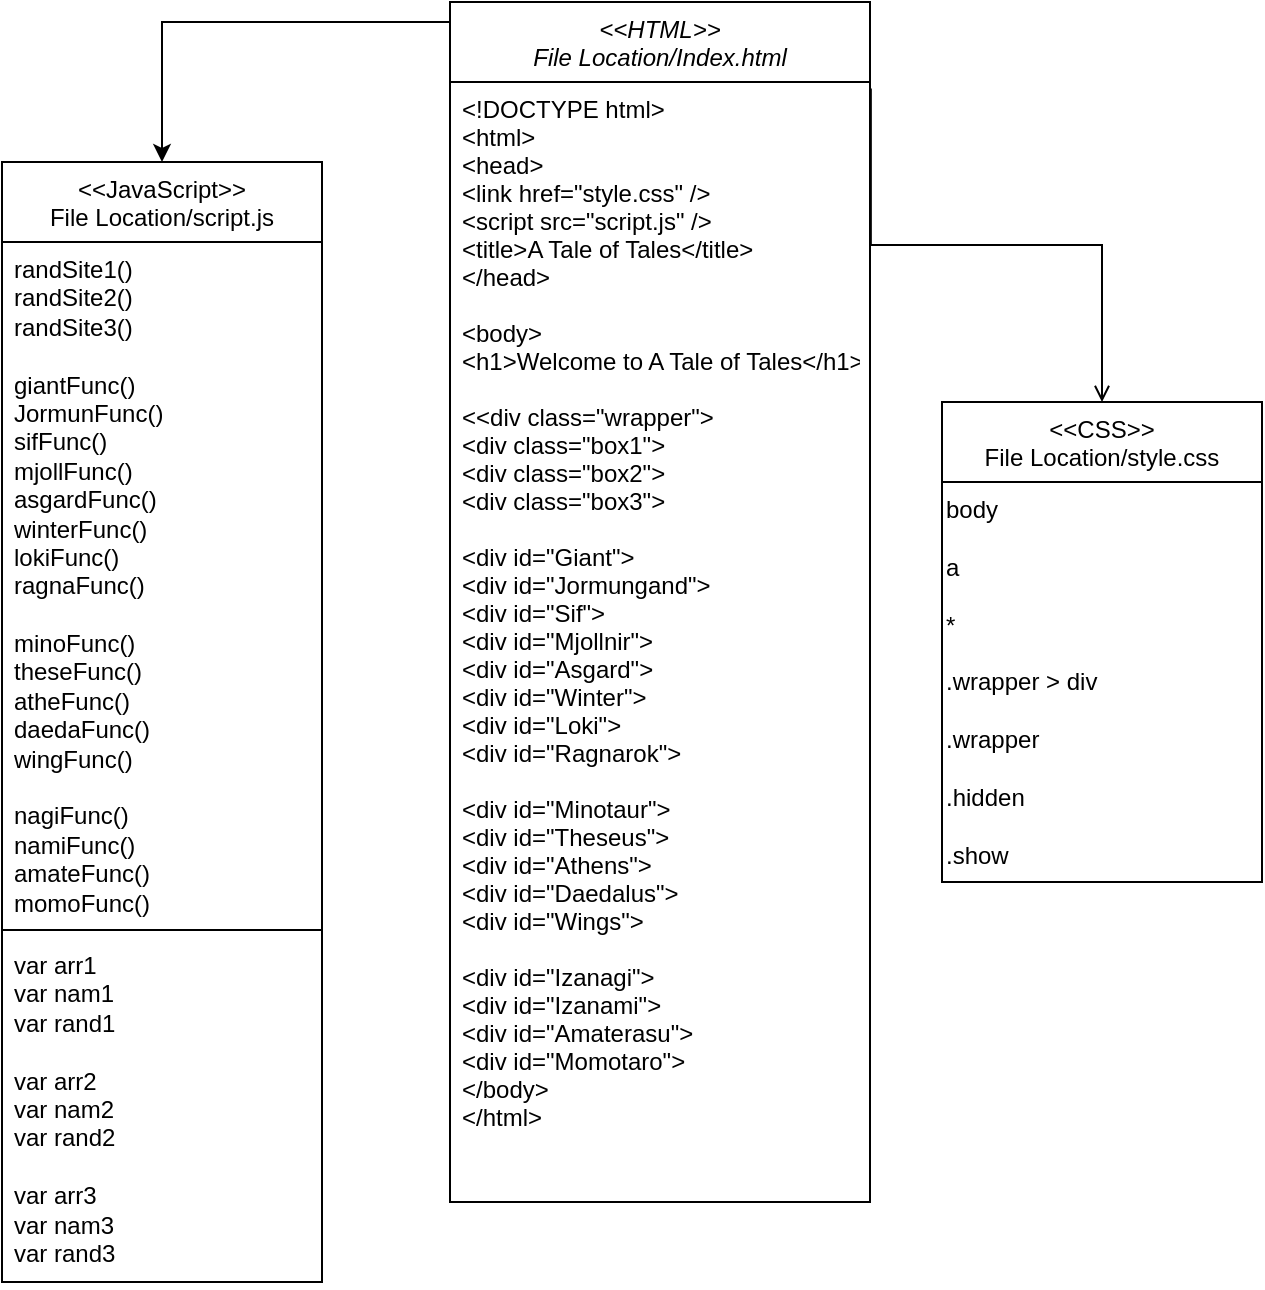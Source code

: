 <mxfile version="24.1.0" type="device">
  <diagram id="C5RBs43oDa-KdzZeNtuy" name="Page-1">
    <mxGraphModel dx="1018" dy="767" grid="1" gridSize="10" guides="1" tooltips="1" connect="1" arrows="1" fold="1" page="1" pageScale="1" pageWidth="827" pageHeight="1169" background="none" math="0" shadow="0">
      <root>
        <mxCell id="WIyWlLk6GJQsqaUBKTNV-0" />
        <mxCell id="WIyWlLk6GJQsqaUBKTNV-1" parent="WIyWlLk6GJQsqaUBKTNV-0" />
        <mxCell id="zkfFHV4jXpPFQw0GAbJ--0" value="&lt;&lt;HTML&gt;&gt;&#xa;File Location/Index.html" style="swimlane;fontStyle=2;align=center;verticalAlign=top;childLayout=stackLayout;horizontal=1;startSize=40;horizontalStack=0;resizeParent=1;resizeLast=0;collapsible=1;marginBottom=0;rounded=0;shadow=0;strokeWidth=1;" parent="WIyWlLk6GJQsqaUBKTNV-1" vertex="1">
          <mxGeometry x="414" y="130" width="210" height="600" as="geometry">
            <mxRectangle x="230" y="140" width="160" height="26" as="alternateBounds" />
          </mxGeometry>
        </mxCell>
        <mxCell id="zkfFHV4jXpPFQw0GAbJ--3" value="&lt;!DOCTYPE html&gt;&#xa;&lt;html&gt;&#xa;&lt;head&gt;&#xa;&lt;link href=&quot;style.css&quot; /&gt;&#xa;&lt;script src=&quot;script.js&quot; /&gt;&#xa;&lt;title&gt;A Tale of Tales&lt;/title&gt;&#xa;&lt;/head&gt;&#xa;&#xa;&lt;body&gt;&#xa;&lt;h1&gt;Welcome to A Tale of Tales&lt;/h1&gt;&#xa;&#xa;&lt;&lt;div class=&quot;wrapper&quot;&gt;&#xa;&lt;div class=&quot;box1&quot;&gt;&#xa;&lt;div class=&quot;box2&quot;&gt;&#xa;&lt;div class=&quot;box3&quot;&gt;&#xa;&#xa;&lt;div id=&quot;Giant&quot;&gt;&#xa;&lt;div id=&quot;Jormungand&quot;&gt;&#xa;&lt;div id=&quot;Sif&quot;&gt;&#xa;&lt;div id=&quot;Mjollnir&quot;&gt;&#xa;&lt;div id=&quot;Asgard&quot;&gt;&#xa;&lt;div id=&quot;Winter&quot;&gt;&#xa;&lt;div id=&quot;Loki&quot;&gt;&#xa;&lt;div id=&quot;Ragnarok&quot;&gt;&#xa;&#xa;&lt;div id=&quot;Minotaur&quot;&gt;&#xa;&lt;div id=&quot;Theseus&quot;&gt;&#xa;&lt;div id=&quot;Athens&quot;&gt;&#xa;&lt;div id=&quot;Daedalus&quot;&gt;&#xa;&lt;div id=&quot;Wings&quot;&gt;&#xa;&#xa;&lt;div id=&quot;Izanagi&quot;&gt;&#xa;&lt;div id=&quot;Izanami&quot;&gt;&#xa;&lt;div id=&quot;Amaterasu&quot;&gt;&#xa;&lt;div id=&quot;Momotaro&quot;&gt;&#xa;&lt;/body&gt;&#xa;&lt;/html&gt;" style="text;align=left;verticalAlign=top;spacingLeft=4;spacingRight=4;overflow=hidden;rotatable=0;points=[[0,0.5],[1,0.5]];portConstraint=eastwest;rounded=0;shadow=0;html=0;labelBackgroundColor=none;" parent="zkfFHV4jXpPFQw0GAbJ--0" vertex="1">
          <mxGeometry y="40" width="210" height="560" as="geometry" />
        </mxCell>
        <mxCell id="zkfFHV4jXpPFQw0GAbJ--17" value="&lt;&lt;CSS&gt;&gt;&#xa;File Location/style.css" style="swimlane;fontStyle=0;align=center;verticalAlign=top;childLayout=stackLayout;horizontal=1;startSize=40;horizontalStack=0;resizeParent=1;resizeLast=0;collapsible=1;marginBottom=0;rounded=0;shadow=0;strokeWidth=1;" parent="WIyWlLk6GJQsqaUBKTNV-1" vertex="1">
          <mxGeometry x="660" y="330" width="160" height="240" as="geometry">
            <mxRectangle x="550" y="140" width="160" height="26" as="alternateBounds" />
          </mxGeometry>
        </mxCell>
        <mxCell id="m-VuuP4XRYkNEHapWJlY-6" value="body&lt;div&gt;&lt;br&gt;&lt;/div&gt;&lt;div&gt;a&lt;/div&gt;&lt;div&gt;&lt;br&gt;&lt;/div&gt;&lt;div&gt;*&lt;/div&gt;&lt;div&gt;&lt;br&gt;&lt;/div&gt;&lt;div&gt;.wrapper &amp;gt; div&lt;/div&gt;&lt;div&gt;&lt;br&gt;&lt;/div&gt;&lt;div&gt;.wrapper&lt;/div&gt;&lt;div&gt;&lt;br&gt;&lt;/div&gt;&lt;div&gt;.hidden&lt;/div&gt;&lt;div&gt;&lt;br&gt;&lt;/div&gt;&lt;div&gt;.show&lt;/div&gt;" style="text;html=1;align=left;verticalAlign=middle;resizable=0;points=[];autosize=1;strokeColor=none;fillColor=none;" vertex="1" parent="zkfFHV4jXpPFQw0GAbJ--17">
          <mxGeometry y="40" width="160" height="200" as="geometry" />
        </mxCell>
        <mxCell id="zkfFHV4jXpPFQw0GAbJ--26" value="" style="endArrow=open;shadow=0;strokeWidth=1;rounded=0;curved=0;endFill=1;edgeStyle=elbowEdgeStyle;elbow=vertical;exitX=1.002;exitY=0.072;exitDx=0;exitDy=0;exitPerimeter=0;" parent="WIyWlLk6GJQsqaUBKTNV-1" source="zkfFHV4jXpPFQw0GAbJ--0" target="zkfFHV4jXpPFQw0GAbJ--17" edge="1">
          <mxGeometry x="0.5" y="41" relative="1" as="geometry">
            <mxPoint x="380" y="192" as="sourcePoint" />
            <mxPoint x="540" y="192" as="targetPoint" />
            <mxPoint x="-40" y="32" as="offset" />
          </mxGeometry>
        </mxCell>
        <mxCell id="m-VuuP4XRYkNEHapWJlY-0" value="&lt;span style=&quot;font-weight: normal;&quot;&gt;&amp;lt;&amp;lt;JavaScript&amp;gt;&amp;gt;&lt;/span&gt;&lt;div&gt;&lt;span style=&quot;font-weight: normal;&quot;&gt;File Location/script.js&lt;/span&gt;&lt;/div&gt;" style="swimlane;fontStyle=1;align=center;verticalAlign=top;childLayout=stackLayout;horizontal=1;startSize=40;horizontalStack=0;resizeParent=1;resizeParentMax=0;resizeLast=0;collapsible=1;marginBottom=0;whiteSpace=wrap;html=1;" vertex="1" parent="WIyWlLk6GJQsqaUBKTNV-1">
          <mxGeometry x="190" y="210" width="160" height="560" as="geometry" />
        </mxCell>
        <mxCell id="m-VuuP4XRYkNEHapWJlY-1" value="randSite1()&lt;div&gt;randSite2()&lt;/div&gt;&lt;div&gt;randSite3()&lt;/div&gt;&lt;div&gt;&lt;br&gt;&lt;/div&gt;&lt;div&gt;giantFunc()&lt;/div&gt;&lt;div&gt;JormunFunc()&lt;/div&gt;&lt;div&gt;sifFunc()&lt;/div&gt;&lt;div&gt;mjollFunc()&lt;/div&gt;&lt;div&gt;asgardFunc()&lt;/div&gt;&lt;div&gt;winterFunc()&lt;/div&gt;&lt;div&gt;lokiFunc()&lt;/div&gt;&lt;div&gt;ragnaFunc()&lt;/div&gt;&lt;div&gt;&lt;br&gt;&lt;/div&gt;&lt;div&gt;minoFunc()&lt;/div&gt;&lt;div&gt;theseFunc()&lt;/div&gt;&lt;div&gt;atheFunc()&lt;/div&gt;&lt;div&gt;daedaFunc()&lt;/div&gt;&lt;div&gt;wingFunc()&lt;/div&gt;&lt;div&gt;&lt;br&gt;&lt;/div&gt;&lt;div&gt;nagiFunc()&lt;/div&gt;&lt;div&gt;namiFunc()&lt;/div&gt;&lt;div&gt;amateFunc()&lt;/div&gt;&lt;div&gt;momoFunc()&lt;/div&gt;" style="text;strokeColor=none;fillColor=none;align=left;verticalAlign=top;spacingLeft=4;spacingRight=4;overflow=hidden;rotatable=0;points=[[0,0.5],[1,0.5]];portConstraint=eastwest;whiteSpace=wrap;html=1;" vertex="1" parent="m-VuuP4XRYkNEHapWJlY-0">
          <mxGeometry y="40" width="160" height="340" as="geometry" />
        </mxCell>
        <mxCell id="m-VuuP4XRYkNEHapWJlY-2" value="" style="line;strokeWidth=1;fillColor=none;align=left;verticalAlign=middle;spacingTop=-1;spacingLeft=3;spacingRight=3;rotatable=0;labelPosition=right;points=[];portConstraint=eastwest;strokeColor=inherit;" vertex="1" parent="m-VuuP4XRYkNEHapWJlY-0">
          <mxGeometry y="380" width="160" height="8" as="geometry" />
        </mxCell>
        <mxCell id="m-VuuP4XRYkNEHapWJlY-3" value="var arr1&lt;div&gt;var nam1&lt;/div&gt;&lt;div&gt;var rand1&lt;/div&gt;&lt;div&gt;&lt;br&gt;&lt;/div&gt;&lt;div&gt;var arr2&lt;/div&gt;&lt;div&gt;var nam2&lt;/div&gt;&lt;div&gt;var rand2&lt;/div&gt;&lt;div&gt;&lt;br&gt;&lt;/div&gt;&lt;div&gt;var arr3&lt;/div&gt;&lt;div&gt;var nam3&lt;/div&gt;&lt;div&gt;var rand3&lt;/div&gt;" style="text;strokeColor=none;fillColor=none;align=left;verticalAlign=top;spacingLeft=4;spacingRight=4;overflow=hidden;rotatable=0;points=[[0,0.5],[1,0.5]];portConstraint=eastwest;whiteSpace=wrap;html=1;" vertex="1" parent="m-VuuP4XRYkNEHapWJlY-0">
          <mxGeometry y="388" width="160" height="172" as="geometry" />
        </mxCell>
        <mxCell id="m-VuuP4XRYkNEHapWJlY-5" value="" style="endArrow=classic;html=1;rounded=0;exitX=0;exitY=0;exitDx=0;exitDy=0;" edge="1" parent="WIyWlLk6GJQsqaUBKTNV-1">
          <mxGeometry width="50" height="50" relative="1" as="geometry">
            <mxPoint x="414" y="140" as="sourcePoint" />
            <mxPoint x="270" y="210" as="targetPoint" />
            <Array as="points">
              <mxPoint x="270" y="140" />
            </Array>
          </mxGeometry>
        </mxCell>
      </root>
    </mxGraphModel>
  </diagram>
</mxfile>
